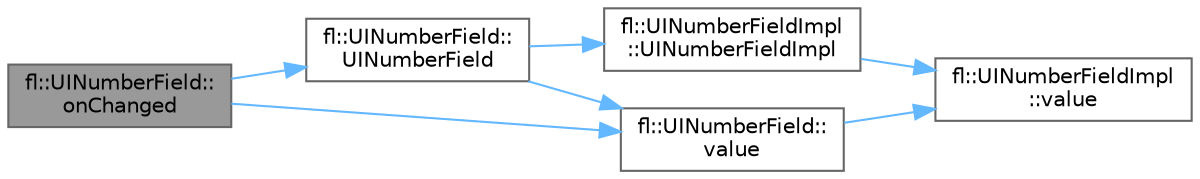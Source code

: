 digraph "fl::UINumberField::onChanged"
{
 // INTERACTIVE_SVG=YES
 // LATEX_PDF_SIZE
  bgcolor="transparent";
  edge [fontname=Helvetica,fontsize=10,labelfontname=Helvetica,labelfontsize=10];
  node [fontname=Helvetica,fontsize=10,shape=box,height=0.2,width=0.4];
  rankdir="LR";
  Node1 [id="Node000001",label="fl::UINumberField::\lonChanged",height=0.2,width=0.4,color="gray40", fillcolor="grey60", style="filled", fontcolor="black",tooltip=" "];
  Node1 -> Node2 [id="edge1_Node000001_Node000002",color="steelblue1",style="solid",tooltip=" "];
  Node2 [id="Node000002",label="fl::UINumberField::\lUINumberField",height=0.2,width=0.4,color="grey40", fillcolor="white", style="filled",URL="$d9/d5f/classfl_1_1_u_i_number_field_aa9fd991cb3abb114bf6c578f92324d3f.html#aa9fd991cb3abb114bf6c578f92324d3f",tooltip=" "];
  Node2 -> Node3 [id="edge2_Node000002_Node000003",color="steelblue1",style="solid",tooltip=" "];
  Node3 [id="Node000003",label="fl::UINumberFieldImpl\l::UINumberFieldImpl",height=0.2,width=0.4,color="grey40", fillcolor="white", style="filled",URL="$dd/d62/classfl_1_1_u_i_number_field_impl_a9e5638528b2953f385b55c17daf589b3.html#a9e5638528b2953f385b55c17daf589b3",tooltip=" "];
  Node3 -> Node4 [id="edge3_Node000003_Node000004",color="steelblue1",style="solid",tooltip=" "];
  Node4 [id="Node000004",label="fl::UINumberFieldImpl\l::value",height=0.2,width=0.4,color="grey40", fillcolor="white", style="filled",URL="$dd/d62/classfl_1_1_u_i_number_field_impl_abe730a5b06b86d01675192998117d56f.html#abe730a5b06b86d01675192998117d56f",tooltip=" "];
  Node2 -> Node5 [id="edge4_Node000002_Node000005",color="steelblue1",style="solid",tooltip=" "];
  Node5 [id="Node000005",label="fl::UINumberField::\lvalue",height=0.2,width=0.4,color="grey40", fillcolor="white", style="filled",URL="$d9/d5f/classfl_1_1_u_i_number_field_a12b085596ca5cb182bfe302597f32838.html#a12b085596ca5cb182bfe302597f32838",tooltip=" "];
  Node5 -> Node4 [id="edge5_Node000005_Node000004",color="steelblue1",style="solid",tooltip=" "];
  Node1 -> Node5 [id="edge6_Node000001_Node000005",color="steelblue1",style="solid",tooltip=" "];
}
